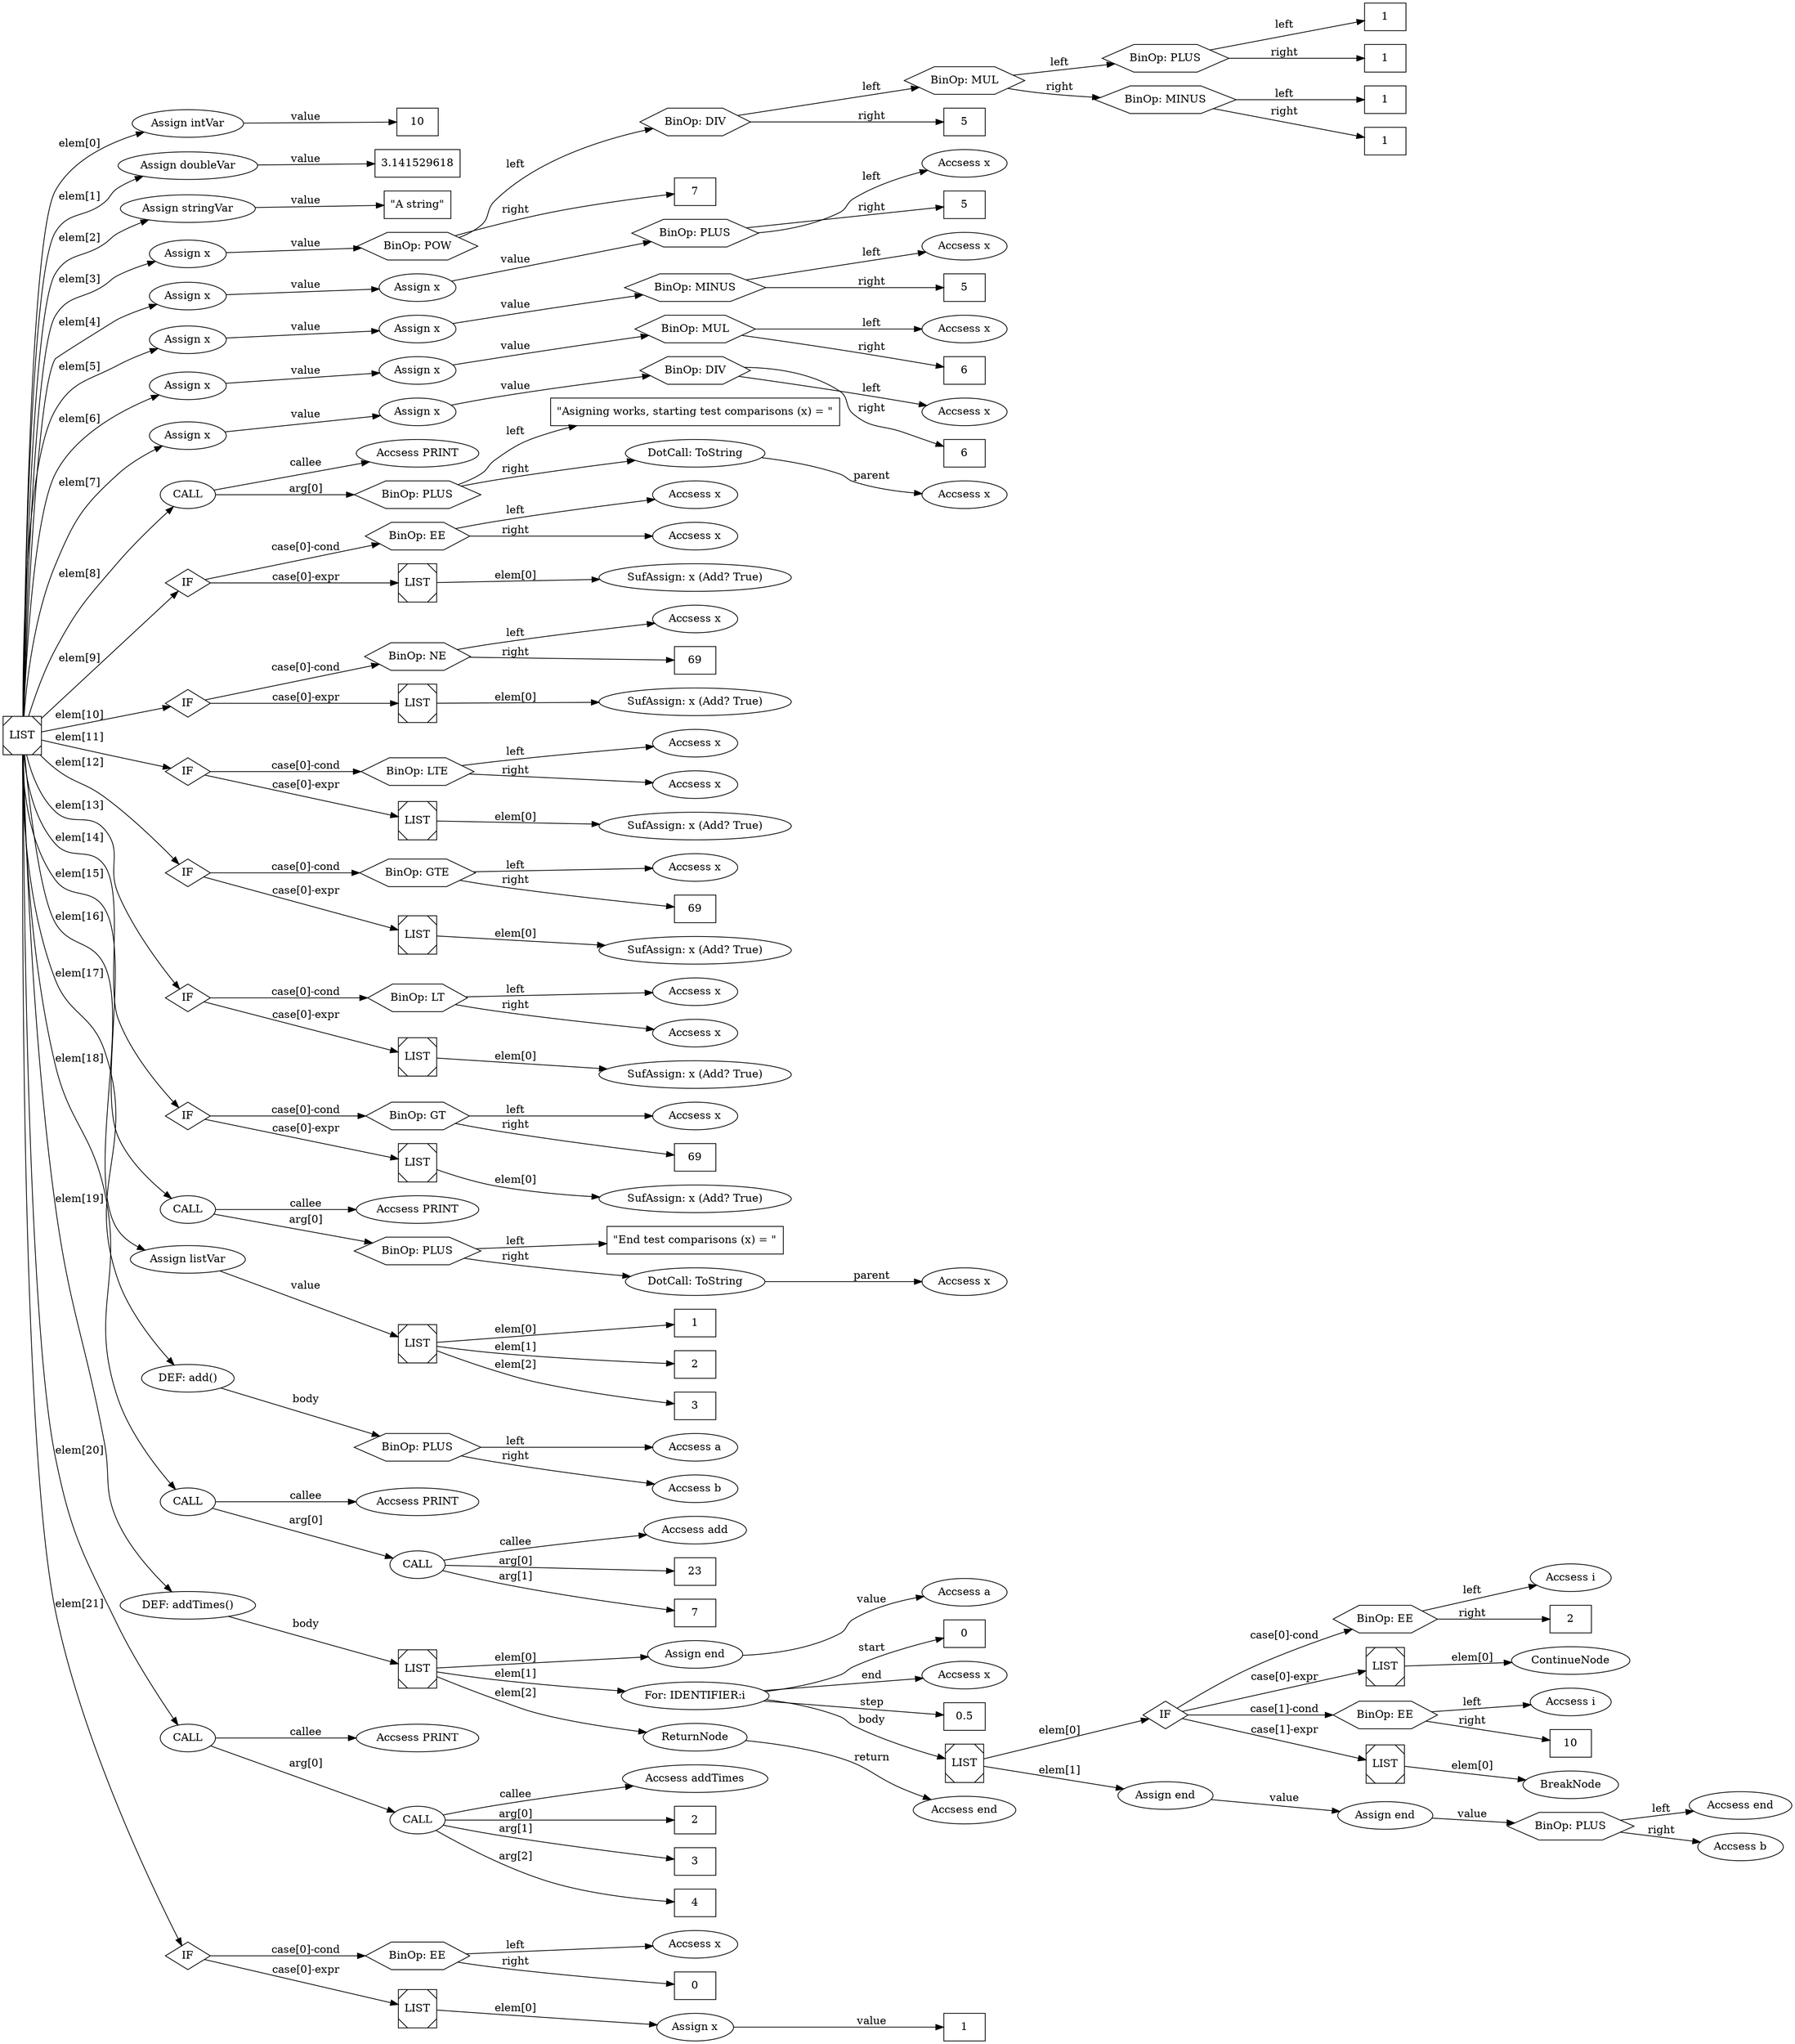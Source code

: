 digraph AST {
rankdir=LR;
  node0 [label="LIST" shape="Msquare"];
  node1 [label="Assign intVar" shape="ellipse"]; 
  node2 [label="10" shape="rect"];
  node1 -> node2 [label="value"];
  node0 -> node1 [label="elem[0]"];
  node3 [label="Assign doubleVar" shape="ellipse"];
  node4 [label="3.141529618" shape="rect"];
  node3 -> node4 [label="value"];
  node0 -> node3 [label="elem[1]"];
  node5 [label="Assign stringVar" shape="ellipse"];
  node6 [label="\"A string\"" shape="rect"];
  node5 -> node6 [label="value"];
  node0 -> node5 [label="elem[2]"];
  node7 [label="Assign x" shape="ellipse"];
  node8 [label="BinOp: POW" shape="hexagon"];
  node9 [label="BinOp: DIV" shape="hexagon"];
  node10 [label="BinOp: MUL" shape="hexagon"];
  node11 [label="BinOp: PLUS" shape="hexagon"];
  node12 [label="1" shape="rect"];
  node11 -> node12 [label="left"];
  node13 [label="1" shape="rect"];
  node11 -> node13 [label="right"];
  node10 -> node11 [label="left"];
  node14 [label="BinOp: MINUS" shape="hexagon"];
  node15 [label="1" shape="rect"];
  node14 -> node15 [label="left"];
  node16 [label="1" shape="rect"];
  node14 -> node16 [label="right"];
  node10 -> node14 [label="right"];
  node9 -> node10 [label="left"];
  node17 [label="5" shape="rect"];
  node9 -> node17 [label="right"];
  node8 -> node9 [label="left"];
  node18 [label="7" shape="rect"];
  node8 -> node18 [label="right"];
  node7 -> node8 [label="value"];
  node0 -> node7 [label="elem[3]"];
  node19 [label="Assign x" shape="ellipse"];
  node20 [label="Assign x" shape="ellipse"];
  node21 [label="BinOp: PLUS" shape="hexagon"];
  node22 [label="Accsess x" shape="ellipse"];
  node21 -> node22 [label="left"];
  node23 [label="5" shape="rect"];
  node21 -> node23 [label="right"];
  node20 -> node21 [label="value"];
  node19 -> node20 [label="value"];
  node0 -> node19 [label="elem[4]"];
  node24 [label="Assign x" shape="ellipse"];
  node25 [label="Assign x" shape="ellipse"];
  node26 [label="BinOp: MINUS" shape="hexagon"];
  node27 [label="Accsess x" shape="ellipse"];
  node26 -> node27 [label="left"];
  node28 [label="5" shape="rect"];
  node26 -> node28 [label="right"];
  node25 -> node26 [label="value"];
  node24 -> node25 [label="value"];
  node0 -> node24 [label="elem[5]"];
  node29 [label="Assign x" shape="ellipse"];
  node30 [label="Assign x" shape="ellipse"];
  node31 [label="BinOp: MUL" shape="hexagon"];
  node32 [label="Accsess x" shape="ellipse"];
  node31 -> node32 [label="left"];
  node33 [label="6" shape="rect"];
  node31 -> node33 [label="right"];
  node30 -> node31 [label="value"];
  node29 -> node30 [label="value"];
  node0 -> node29 [label="elem[6]"];
  node34 [label="Assign x" shape="ellipse"];
  node35 [label="Assign x" shape="ellipse"];
  node36 [label="BinOp: DIV" shape="hexagon"];
  node37 [label="Accsess x" shape="ellipse"];
  node36 -> node37 [label="left"];
  node38 [label="6" shape="rect"];
  node36 -> node38 [label="right"];
  node35 -> node36 [label="value"];
  node34 -> node35 [label="value"];
  node0 -> node34 [label="elem[7]"];
  node39 [label="CALL" shape="ellipse"];
  node40 [label="Accsess PRINT" shape="ellipse"];
  node39 -> node40 [label="callee"];
  node41 [label="BinOp: PLUS" shape="hexagon"];
  node42 [label="\"Asigning works, starting test comparisons (x) = \"" shape="rect"];
  node41 -> node42 [label="left"];
  node43 [label="DotCall: ToString" shape="ellipse"];
  node44 [label="Accsess x" shape="ellipse"];
  node43 -> node44 [label="parent"];
  node41 -> node43 [label="right"];
  node39 -> node41 [label="arg[0]"];
  node0 -> node39 [label="elem[8]"];
  node45 [label="IF" shape="diamond"];
  node46 [label="BinOp: EE" shape="hexagon"];
  node47 [label="Accsess x" shape="ellipse"];
  node46 -> node47 [label="left"];
  node48 [label="Accsess x" shape="ellipse"];
  node46 -> node48 [label="right"];
  node45 -> node46 [label="case[0]-cond"];
  node49 [label="LIST" shape="Msquare"];
  node50 [label="SufAssign: x (Add? True)" shape="ellipse"];
  node49 -> node50 [label="elem[0]"];
  node45 -> node49 [label="case[0]-expr"];
  node0 -> node45 [label="elem[9]"];
  node51 [label="IF" shape="diamond"];
  node52 [label="BinOp: NE" shape="hexagon"];
  node53 [label="Accsess x" shape="ellipse"];
  node52 -> node53 [label="left"];
  node54 [label="69" shape="rect"];
  node52 -> node54 [label="right"];
  node51 -> node52 [label="case[0]-cond"];
  node55 [label="LIST" shape="Msquare"];
  node56 [label="SufAssign: x (Add? True)" shape="ellipse"];
  node55 -> node56 [label="elem[0]"];
  node51 -> node55 [label="case[0]-expr"];
  node0 -> node51 [label="elem[10]"];
  node57 [label="IF" shape="diamond"];
  node58 [label="BinOp: LTE" shape="hexagon"];
  node59 [label="Accsess x" shape="ellipse"];
  node58 -> node59 [label="left"];
  node60 [label="Accsess x" shape="ellipse"];
  node58 -> node60 [label="right"];
  node57 -> node58 [label="case[0]-cond"];
  node61 [label="LIST" shape="Msquare"];
  node62 [label="SufAssign: x (Add? True)" shape="ellipse"];
  node61 -> node62 [label="elem[0]"];
  node57 -> node61 [label="case[0]-expr"];
  node0 -> node57 [label="elem[11]"];
  node63 [label="IF" shape="diamond"];
  node64 [label="BinOp: GTE" shape="hexagon"];
  node65 [label="Accsess x" shape="ellipse"];
  node64 -> node65 [label="left"];
  node66 [label="69" shape="rect"];
  node64 -> node66 [label="right"];
  node63 -> node64 [label="case[0]-cond"];
  node67 [label="LIST" shape="Msquare"];
  node68 [label="SufAssign: x (Add? True)" shape="ellipse"];
  node67 -> node68 [label="elem[0]"];
  node63 -> node67 [label="case[0]-expr"];
  node0 -> node63 [label="elem[12]"];
  node69 [label="IF" shape="diamond"];
  node70 [label="BinOp: LT" shape="hexagon"];
  node71 [label="Accsess x" shape="ellipse"];
  node70 -> node71 [label="left"];
  node72 [label="Accsess x" shape="ellipse"];
  node70 -> node72 [label="right"];
  node69 -> node70 [label="case[0]-cond"];
  node73 [label="LIST" shape="Msquare"];
  node74 [label="SufAssign: x (Add? True)" shape="ellipse"];
  node73 -> node74 [label="elem[0]"];
  node69 -> node73 [label="case[0]-expr"];
  node0 -> node69 [label="elem[13]"];
  node75 [label="IF" shape="diamond"];
  node76 [label="BinOp: GT" shape="hexagon"];
  node77 [label="Accsess x" shape="ellipse"];
  node76 -> node77 [label="left"];
  node78 [label="69" shape="rect"];
  node76 -> node78 [label="right"];
  node75 -> node76 [label="case[0]-cond"];
  node79 [label="LIST" shape="Msquare"];
  node80 [label="SufAssign: x (Add? True)" shape="ellipse"];
  node79 -> node80 [label="elem[0]"];
  node75 -> node79 [label="case[0]-expr"];
  node0 -> node75 [label="elem[14]"];
  node81 [label="CALL" shape="ellipse"];
  node82 [label="Accsess PRINT" shape="ellipse"];
  node81 -> node82 [label="callee"];
  node83 [label="BinOp: PLUS" shape="hexagon"];
  node84 [label="\"End test comparisons (x) = \"" shape="rect"];
  node83 -> node84 [label="left"];
  node85 [label="DotCall: ToString" shape="ellipse"];
  node86 [label="Accsess x" shape="ellipse"];
  node85 -> node86 [label="parent"];
  node83 -> node85 [label="right"];
  node81 -> node83 [label="arg[0]"];
  node0 -> node81 [label="elem[15]"];
  node87 [label="Assign listVar" shape="ellipse"];
  node88 [label="LIST" shape="Msquare"];
  node89 [label="1" shape="rect"];
  node88 -> node89 [label="elem[0]"];
  node90 [label="2" shape="rect"];
  node88 -> node90 [label="elem[1]"];
  node91 [label="3" shape="rect"];
  node88 -> node91 [label="elem[2]"];
  node87 -> node88 [label="value"];
  node0 -> node87 [label="elem[16]"];
  node92 [label="DEF: add()" shape="ellipse"];
  node93 [label="BinOp: PLUS" shape="hexagon"];
  node94 [label="Accsess a" shape="ellipse"];
  node93 -> node94 [label="left"];
  node95 [label="Accsess b" shape="ellipse"];
  node93 -> node95 [label="right"];
  node92 -> node93 [label="body"];
  node0 -> node92 [label="elem[17]"];
  node96 [label="CALL" shape="ellipse"];
  node97 [label="Accsess PRINT" shape="ellipse"];
  node96 -> node97 [label="callee"];
  node98 [label="CALL" shape="ellipse"];
  node99 [label="Accsess add" shape="ellipse"];
  node98 -> node99 [label="callee"];
  node100 [label="23" shape="rect"];
  node98 -> node100 [label="arg[0]"];
  node101 [label="7" shape="rect"];
  node98 -> node101 [label="arg[1]"];
  node96 -> node98 [label="arg[0]"];
  node0 -> node96 [label="elem[18]"];
  node102 [label="DEF: addTimes()" shape="ellipse"];
  node103 [label="LIST" shape="Msquare"];
  node104 [label="Assign end" shape="ellipse"];
  node105 [label="Accsess a" shape="ellipse"];
  node104 -> node105 [label="value"];
  node103 -> node104 [label="elem[0]"];
  node106 [label="For: IDENTIFIER:i" shape="ellipse"];
  node107 [label="0" shape="rect"];
  node106 -> node107 [label="start"];
  node108 [label="Accsess x" shape="ellipse"];
  node106 -> node108 [label="end"];
  node109 [label="0.5" shape="rect"];
  node106 -> node109 [label="step"];
  node110 [label="LIST" shape="Msquare"];
  node111 [label="IF" shape="diamond"];
  node112 [label="BinOp: EE" shape="hexagon"];
  node113 [label="Accsess i" shape="ellipse"];
  node112 -> node113 [label="left"];
  node114 [label="2" shape="rect"];
  node112 -> node114 [label="right"];
  node111 -> node112 [label="case[0]-cond"];
  node115 [label="LIST" shape="Msquare"];
  node116 [label="ContinueNode" shape="ellipse"];
  node115 -> node116 [label="elem[0]"];
  node111 -> node115 [label="case[0]-expr"];
  node117 [label="BinOp: EE" shape="hexagon"];
  node118 [label="Accsess i" shape="ellipse"];
  node117 -> node118 [label="left"];
  node119 [label="10" shape="rect"];
  node117 -> node119 [label="right"];
  node111 -> node117 [label="case[1]-cond"];
  node120 [label="LIST" shape="Msquare"];
  node121 [label="BreakNode" shape="ellipse"];
  node120 -> node121 [label="elem[0]"];
  node111 -> node120 [label="case[1]-expr"];
  node110 -> node111 [label="elem[0]"];
  node122 [label="Assign end" shape="ellipse"];
  node123 [label="Assign end" shape="ellipse"];
  node124 [label="BinOp: PLUS" shape="hexagon"];
  node125 [label="Accsess end" shape="ellipse"];
  node124 -> node125 [label="left"];
  node126 [label="Accsess b" shape="ellipse"];
  node124 -> node126 [label="right"];
  node123 -> node124 [label="value"];
  node122 -> node123 [label="value"];
  node110 -> node122 [label="elem[1]"];
  node106 -> node110 [label="body"];
  node103 -> node106 [label="elem[1]"];
  node127 [label="ReturnNode" shape="ellipse"];
  node128 [label="Accsess end" shape="ellipse"];
  node127 -> node128 [label="return"];
  node103 -> node127 [label="elem[2]"];
  node102 -> node103 [label="body"];
  node0 -> node102 [label="elem[19]"];
  node129 [label="CALL" shape="ellipse"];
  node130 [label="Accsess PRINT" shape="ellipse"];
  node129 -> node130 [label="callee"];
  node131 [label="CALL" shape="ellipse"];
  node132 [label="Accsess addTimes" shape="ellipse"];
  node131 -> node132 [label="callee"];
  node133 [label="2" shape="rect"];
  node131 -> node133 [label="arg[0]"];
  node134 [label="3" shape="rect"];
  node131 -> node134 [label="arg[1]"];
  node135 [label="4" shape="rect"];
  node131 -> node135 [label="arg[2]"];
  node129 -> node131 [label="arg[0]"];
  node0 -> node129 [label="elem[20]"];
  node136 [label="IF" shape="diamond"];
  node137 [label="BinOp: EE" shape="hexagon"];
  node138 [label="Accsess x" shape="ellipse"];
  node137 -> node138 [label="left"];
  node139 [label="0" shape="rect"];
  node137 -> node139 [label="right"];
  node136 -> node137 [label="case[0]-cond"];
  node140 [label="LIST" shape="Msquare"];
  node141 [label="Assign x" shape="ellipse"];
  node142 [label="1" shape="rect"];
  node141 -> node142 [label="value"];
  node140 -> node141 [label="elem[0]"];
  node136 -> node140 [label="case[0]-expr"];
  node0 -> node136 [label="elem[21]"];
}

